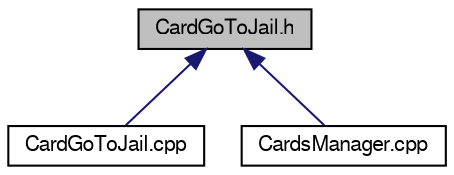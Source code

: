 digraph G
{
  edge [fontname="FreeSans",fontsize="10",labelfontname="FreeSans",labelfontsize="10"];
  node [fontname="FreeSans",fontsize="10",shape=record];
  Node1 [label="CardGoToJail.h",height=0.2,width=0.4,color="black", fillcolor="grey75", style="filled" fontcolor="black"];
  Node1 -> Node2 [dir="back",color="midnightblue",fontsize="10",style="solid",fontname="FreeSans"];
  Node2 [label="CardGoToJail.cpp",height=0.2,width=0.4,color="black", fillcolor="white", style="filled",URL="$_card_go_to_jail_8cpp.html"];
  Node1 -> Node3 [dir="back",color="midnightblue",fontsize="10",style="solid",fontname="FreeSans"];
  Node3 [label="CardsManager.cpp",height=0.2,width=0.4,color="black", fillcolor="white", style="filled",URL="$_cards_manager_8cpp.html"];
}
